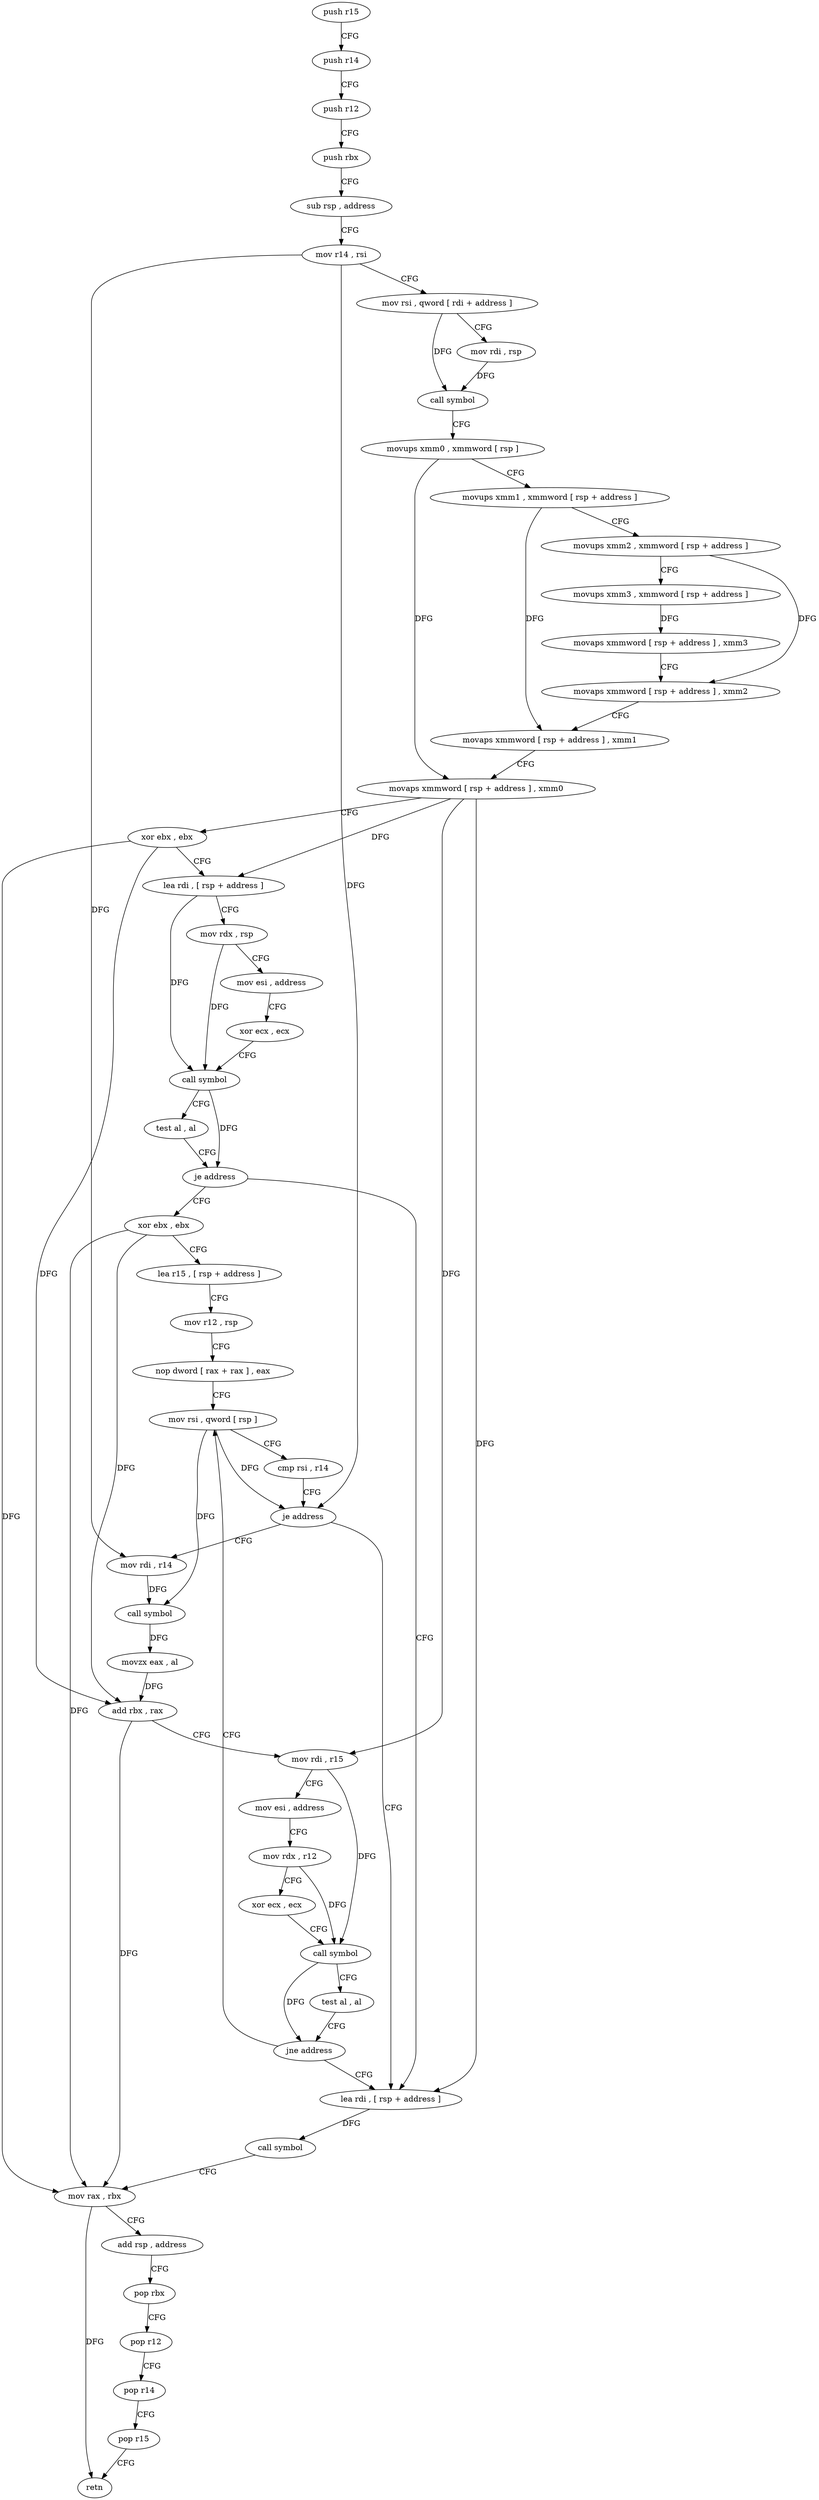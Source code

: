 digraph "func" {
"82352" [label = "push r15" ]
"82354" [label = "push r14" ]
"82356" [label = "push r12" ]
"82358" [label = "push rbx" ]
"82359" [label = "sub rsp , address" ]
"82366" [label = "mov r14 , rsi" ]
"82369" [label = "mov rsi , qword [ rdi + address ]" ]
"82373" [label = "mov rdi , rsp" ]
"82376" [label = "call symbol" ]
"82381" [label = "movups xmm0 , xmmword [ rsp ]" ]
"82385" [label = "movups xmm1 , xmmword [ rsp + address ]" ]
"82390" [label = "movups xmm2 , xmmword [ rsp + address ]" ]
"82395" [label = "movups xmm3 , xmmword [ rsp + address ]" ]
"82400" [label = "movaps xmmword [ rsp + address ] , xmm3" ]
"82405" [label = "movaps xmmword [ rsp + address ] , xmm2" ]
"82410" [label = "movaps xmmword [ rsp + address ] , xmm1" ]
"82415" [label = "movaps xmmword [ rsp + address ] , xmm0" ]
"82420" [label = "xor ebx , ebx" ]
"82422" [label = "lea rdi , [ rsp + address ]" ]
"82427" [label = "mov rdx , rsp" ]
"82430" [label = "mov esi , address" ]
"82435" [label = "xor ecx , ecx" ]
"82437" [label = "call symbol" ]
"82442" [label = "test al , al" ]
"82444" [label = "je address" ]
"82509" [label = "lea rdi , [ rsp + address ]" ]
"82446" [label = "xor ebx , ebx" ]
"82514" [label = "call symbol" ]
"82519" [label = "mov rax , rbx" ]
"82522" [label = "add rsp , address" ]
"82529" [label = "pop rbx" ]
"82530" [label = "pop r12" ]
"82532" [label = "pop r14" ]
"82534" [label = "pop r15" ]
"82536" [label = "retn" ]
"82448" [label = "lea r15 , [ rsp + address ]" ]
"82453" [label = "mov r12 , rsp" ]
"82456" [label = "nop dword [ rax + rax ] , eax" ]
"82464" [label = "mov rsi , qword [ rsp ]" ]
"82473" [label = "mov rdi , r14" ]
"82476" [label = "call symbol" ]
"82481" [label = "movzx eax , al" ]
"82484" [label = "add rbx , rax" ]
"82487" [label = "mov rdi , r15" ]
"82490" [label = "mov esi , address" ]
"82495" [label = "mov rdx , r12" ]
"82498" [label = "xor ecx , ecx" ]
"82500" [label = "call symbol" ]
"82505" [label = "test al , al" ]
"82507" [label = "jne address" ]
"82468" [label = "cmp rsi , r14" ]
"82471" [label = "je address" ]
"82352" -> "82354" [ label = "CFG" ]
"82354" -> "82356" [ label = "CFG" ]
"82356" -> "82358" [ label = "CFG" ]
"82358" -> "82359" [ label = "CFG" ]
"82359" -> "82366" [ label = "CFG" ]
"82366" -> "82369" [ label = "CFG" ]
"82366" -> "82471" [ label = "DFG" ]
"82366" -> "82473" [ label = "DFG" ]
"82369" -> "82373" [ label = "CFG" ]
"82369" -> "82376" [ label = "DFG" ]
"82373" -> "82376" [ label = "DFG" ]
"82376" -> "82381" [ label = "CFG" ]
"82381" -> "82385" [ label = "CFG" ]
"82381" -> "82415" [ label = "DFG" ]
"82385" -> "82390" [ label = "CFG" ]
"82385" -> "82410" [ label = "DFG" ]
"82390" -> "82395" [ label = "CFG" ]
"82390" -> "82405" [ label = "DFG" ]
"82395" -> "82400" [ label = "DFG" ]
"82400" -> "82405" [ label = "CFG" ]
"82405" -> "82410" [ label = "CFG" ]
"82410" -> "82415" [ label = "CFG" ]
"82415" -> "82420" [ label = "CFG" ]
"82415" -> "82422" [ label = "DFG" ]
"82415" -> "82509" [ label = "DFG" ]
"82415" -> "82487" [ label = "DFG" ]
"82420" -> "82422" [ label = "CFG" ]
"82420" -> "82519" [ label = "DFG" ]
"82420" -> "82484" [ label = "DFG" ]
"82422" -> "82427" [ label = "CFG" ]
"82422" -> "82437" [ label = "DFG" ]
"82427" -> "82430" [ label = "CFG" ]
"82427" -> "82437" [ label = "DFG" ]
"82430" -> "82435" [ label = "CFG" ]
"82435" -> "82437" [ label = "CFG" ]
"82437" -> "82442" [ label = "CFG" ]
"82437" -> "82444" [ label = "DFG" ]
"82442" -> "82444" [ label = "CFG" ]
"82444" -> "82509" [ label = "CFG" ]
"82444" -> "82446" [ label = "CFG" ]
"82509" -> "82514" [ label = "DFG" ]
"82446" -> "82448" [ label = "CFG" ]
"82446" -> "82519" [ label = "DFG" ]
"82446" -> "82484" [ label = "DFG" ]
"82514" -> "82519" [ label = "CFG" ]
"82519" -> "82522" [ label = "CFG" ]
"82519" -> "82536" [ label = "DFG" ]
"82522" -> "82529" [ label = "CFG" ]
"82529" -> "82530" [ label = "CFG" ]
"82530" -> "82532" [ label = "CFG" ]
"82532" -> "82534" [ label = "CFG" ]
"82534" -> "82536" [ label = "CFG" ]
"82448" -> "82453" [ label = "CFG" ]
"82453" -> "82456" [ label = "CFG" ]
"82456" -> "82464" [ label = "CFG" ]
"82464" -> "82468" [ label = "CFG" ]
"82464" -> "82471" [ label = "DFG" ]
"82464" -> "82476" [ label = "DFG" ]
"82473" -> "82476" [ label = "DFG" ]
"82476" -> "82481" [ label = "DFG" ]
"82481" -> "82484" [ label = "DFG" ]
"82484" -> "82487" [ label = "CFG" ]
"82484" -> "82519" [ label = "DFG" ]
"82487" -> "82490" [ label = "CFG" ]
"82487" -> "82500" [ label = "DFG" ]
"82490" -> "82495" [ label = "CFG" ]
"82495" -> "82498" [ label = "CFG" ]
"82495" -> "82500" [ label = "DFG" ]
"82498" -> "82500" [ label = "CFG" ]
"82500" -> "82505" [ label = "CFG" ]
"82500" -> "82507" [ label = "DFG" ]
"82505" -> "82507" [ label = "CFG" ]
"82507" -> "82464" [ label = "CFG" ]
"82507" -> "82509" [ label = "CFG" ]
"82468" -> "82471" [ label = "CFG" ]
"82471" -> "82509" [ label = "CFG" ]
"82471" -> "82473" [ label = "CFG" ]
}
